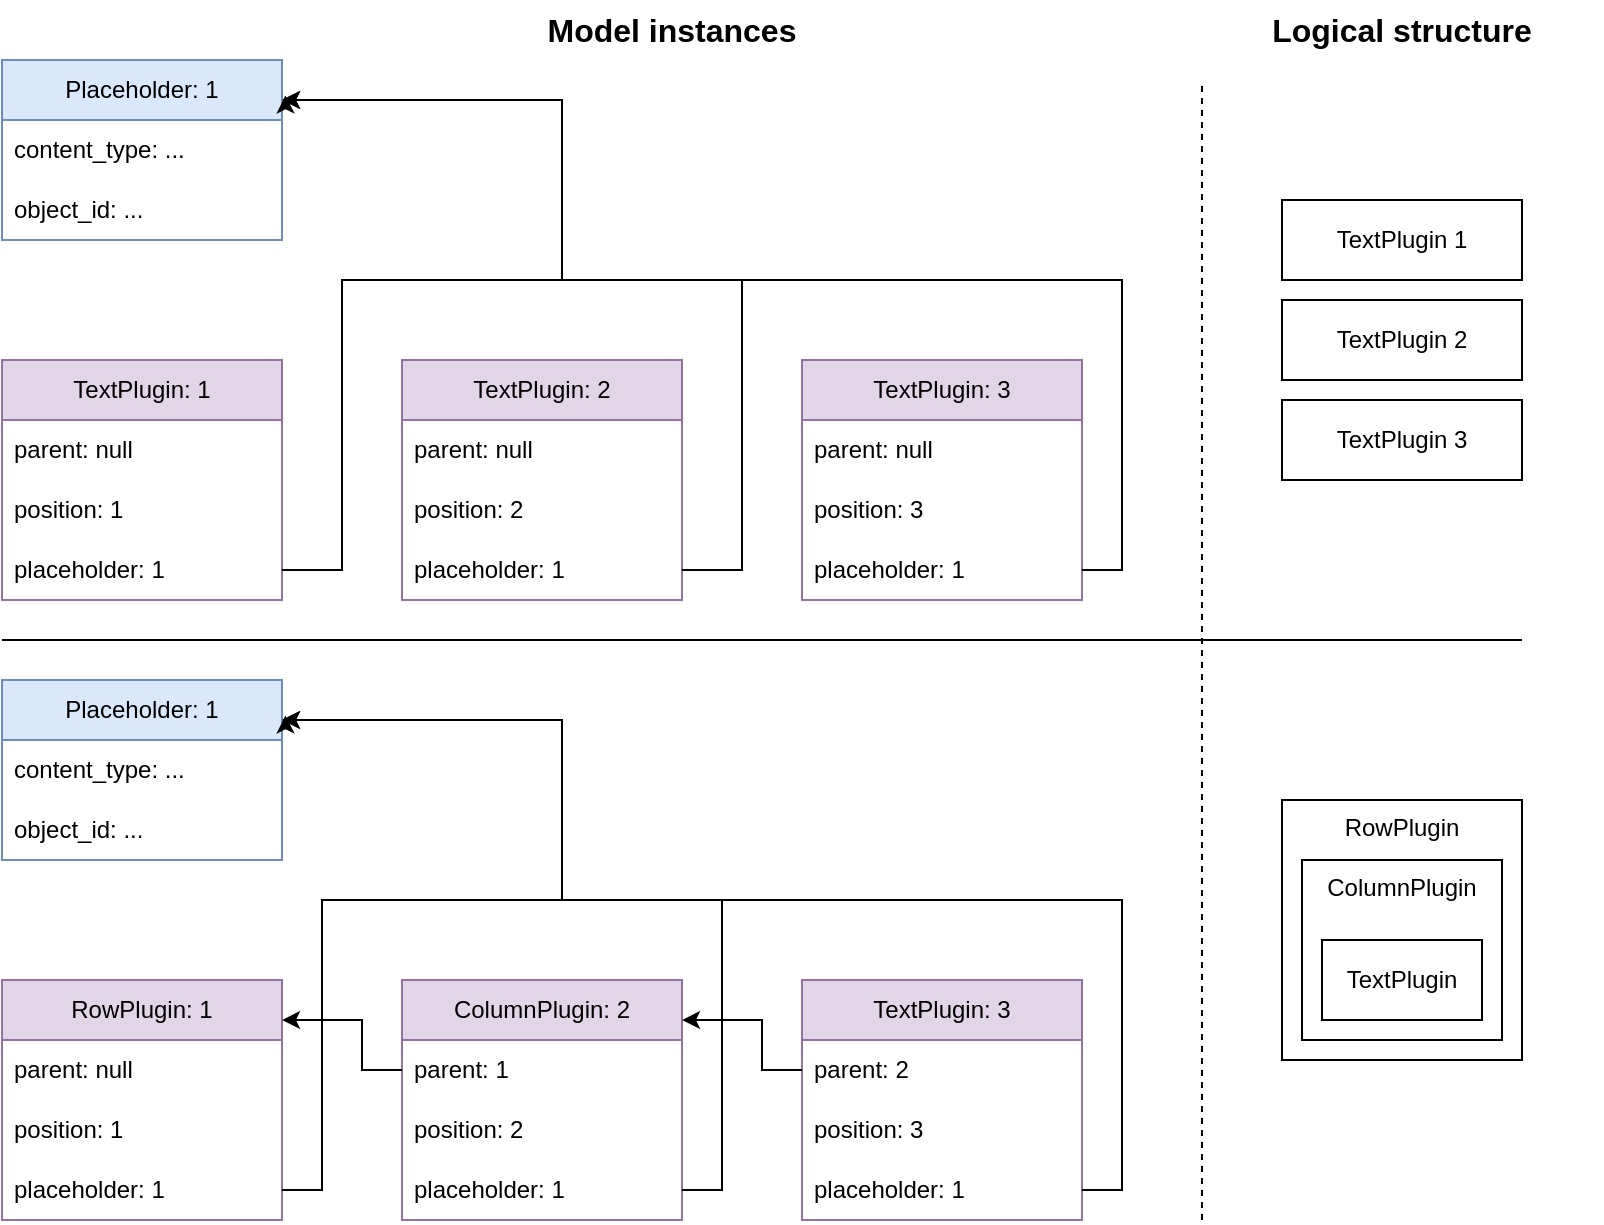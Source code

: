 <mxfile version="24.4.13" type="device">
  <diagram name="Page-1" id="PC1DnWckcRKmlqJE5ldz">
    <mxGraphModel dx="989" dy="525" grid="1" gridSize="10" guides="1" tooltips="1" connect="1" arrows="1" fold="1" page="1" pageScale="1" pageWidth="850" pageHeight="1100" math="0" shadow="0">
      <root>
        <mxCell id="0" />
        <mxCell id="1" parent="0" />
        <mxCell id="pimrG1_N6-znVZNB_-0R-1" value="TextPlugin: 1" style="swimlane;fontStyle=0;childLayout=stackLayout;horizontal=1;startSize=30;horizontalStack=0;resizeParent=1;resizeParentMax=0;resizeLast=0;collapsible=1;marginBottom=0;whiteSpace=wrap;html=1;fillColor=#e1d5e7;strokeColor=#9673a6;" vertex="1" parent="1">
          <mxGeometry x="20" y="180" width="140" height="120" as="geometry" />
        </mxCell>
        <mxCell id="pimrG1_N6-znVZNB_-0R-2" value="parent: null" style="text;strokeColor=none;fillColor=none;align=left;verticalAlign=middle;spacingLeft=4;spacingRight=4;overflow=hidden;points=[[0,0.5],[1,0.5]];portConstraint=eastwest;rotatable=0;whiteSpace=wrap;html=1;" vertex="1" parent="pimrG1_N6-znVZNB_-0R-1">
          <mxGeometry y="30" width="140" height="30" as="geometry" />
        </mxCell>
        <mxCell id="pimrG1_N6-znVZNB_-0R-3" value="position: 1" style="text;strokeColor=none;fillColor=none;align=left;verticalAlign=middle;spacingLeft=4;spacingRight=4;overflow=hidden;points=[[0,0.5],[1,0.5]];portConstraint=eastwest;rotatable=0;whiteSpace=wrap;html=1;" vertex="1" parent="pimrG1_N6-znVZNB_-0R-1">
          <mxGeometry y="60" width="140" height="30" as="geometry" />
        </mxCell>
        <mxCell id="pimrG1_N6-znVZNB_-0R-13" value="placeholder: 1" style="text;strokeColor=none;fillColor=none;align=left;verticalAlign=middle;spacingLeft=4;spacingRight=4;overflow=hidden;points=[[0,0.5],[1,0.5]];portConstraint=eastwest;rotatable=0;whiteSpace=wrap;html=1;" vertex="1" parent="pimrG1_N6-znVZNB_-0R-1">
          <mxGeometry y="90" width="140" height="30" as="geometry" />
        </mxCell>
        <mxCell id="pimrG1_N6-znVZNB_-0R-5" value="TextPlugin: 2" style="swimlane;fontStyle=0;childLayout=stackLayout;horizontal=1;startSize=30;horizontalStack=0;resizeParent=1;resizeParentMax=0;resizeLast=0;collapsible=1;marginBottom=0;whiteSpace=wrap;html=1;fillColor=#e1d5e7;strokeColor=#9673a6;" vertex="1" parent="1">
          <mxGeometry x="220" y="180" width="140" height="120" as="geometry" />
        </mxCell>
        <mxCell id="pimrG1_N6-znVZNB_-0R-6" value="parent: null" style="text;strokeColor=none;fillColor=none;align=left;verticalAlign=middle;spacingLeft=4;spacingRight=4;overflow=hidden;points=[[0,0.5],[1,0.5]];portConstraint=eastwest;rotatable=0;whiteSpace=wrap;html=1;" vertex="1" parent="pimrG1_N6-znVZNB_-0R-5">
          <mxGeometry y="30" width="140" height="30" as="geometry" />
        </mxCell>
        <mxCell id="pimrG1_N6-znVZNB_-0R-7" value="position: 2" style="text;strokeColor=none;fillColor=none;align=left;verticalAlign=middle;spacingLeft=4;spacingRight=4;overflow=hidden;points=[[0,0.5],[1,0.5]];portConstraint=eastwest;rotatable=0;whiteSpace=wrap;html=1;" vertex="1" parent="pimrG1_N6-znVZNB_-0R-5">
          <mxGeometry y="60" width="140" height="30" as="geometry" />
        </mxCell>
        <mxCell id="pimrG1_N6-znVZNB_-0R-8" value="placeholder: 1" style="text;strokeColor=none;fillColor=none;align=left;verticalAlign=middle;spacingLeft=4;spacingRight=4;overflow=hidden;points=[[0,0.5],[1,0.5]];portConstraint=eastwest;rotatable=0;whiteSpace=wrap;html=1;" vertex="1" parent="pimrG1_N6-znVZNB_-0R-5">
          <mxGeometry y="90" width="140" height="30" as="geometry" />
        </mxCell>
        <mxCell id="pimrG1_N6-znVZNB_-0R-9" value="TextPlugin: 3" style="swimlane;fontStyle=0;childLayout=stackLayout;horizontal=1;startSize=30;horizontalStack=0;resizeParent=1;resizeParentMax=0;resizeLast=0;collapsible=1;marginBottom=0;whiteSpace=wrap;html=1;fillColor=#e1d5e7;strokeColor=#9673a6;" vertex="1" parent="1">
          <mxGeometry x="420" y="180" width="140" height="120" as="geometry" />
        </mxCell>
        <mxCell id="pimrG1_N6-znVZNB_-0R-10" value="parent: null" style="text;strokeColor=none;fillColor=none;align=left;verticalAlign=middle;spacingLeft=4;spacingRight=4;overflow=hidden;points=[[0,0.5],[1,0.5]];portConstraint=eastwest;rotatable=0;whiteSpace=wrap;html=1;" vertex="1" parent="pimrG1_N6-znVZNB_-0R-9">
          <mxGeometry y="30" width="140" height="30" as="geometry" />
        </mxCell>
        <mxCell id="pimrG1_N6-znVZNB_-0R-11" value="position: 3" style="text;strokeColor=none;fillColor=none;align=left;verticalAlign=middle;spacingLeft=4;spacingRight=4;overflow=hidden;points=[[0,0.5],[1,0.5]];portConstraint=eastwest;rotatable=0;whiteSpace=wrap;html=1;" vertex="1" parent="pimrG1_N6-znVZNB_-0R-9">
          <mxGeometry y="60" width="140" height="30" as="geometry" />
        </mxCell>
        <mxCell id="pimrG1_N6-znVZNB_-0R-12" value="placeholder: 1" style="text;strokeColor=none;fillColor=none;align=left;verticalAlign=middle;spacingLeft=4;spacingRight=4;overflow=hidden;points=[[0,0.5],[1,0.5]];portConstraint=eastwest;rotatable=0;whiteSpace=wrap;html=1;" vertex="1" parent="pimrG1_N6-znVZNB_-0R-9">
          <mxGeometry y="90" width="140" height="30" as="geometry" />
        </mxCell>
        <mxCell id="pimrG1_N6-znVZNB_-0R-19" style="edgeStyle=orthogonalEdgeStyle;rounded=0;orthogonalLoop=1;jettySize=auto;html=1;startArrow=classic;startFill=1;endArrow=none;endFill=0;" edge="1" parent="1" source="pimrG1_N6-znVZNB_-0R-14" target="pimrG1_N6-znVZNB_-0R-13">
          <mxGeometry relative="1" as="geometry">
            <Array as="points">
              <mxPoint x="300" y="50" />
              <mxPoint x="300" y="140" />
              <mxPoint x="190" y="140" />
              <mxPoint x="190" y="285" />
            </Array>
          </mxGeometry>
        </mxCell>
        <mxCell id="pimrG1_N6-znVZNB_-0R-14" value="Placeholder: 1" style="swimlane;fontStyle=0;childLayout=stackLayout;horizontal=1;startSize=30;horizontalStack=0;resizeParent=1;resizeParentMax=0;resizeLast=0;collapsible=1;marginBottom=0;whiteSpace=wrap;html=1;fillColor=#dae8fc;strokeColor=#6c8ebf;" vertex="1" parent="1">
          <mxGeometry x="20" y="30" width="140" height="90" as="geometry" />
        </mxCell>
        <mxCell id="pimrG1_N6-znVZNB_-0R-17" value="&lt;div&gt;content_type: ...&lt;/div&gt;" style="text;strokeColor=none;fillColor=none;align=left;verticalAlign=middle;spacingLeft=4;spacingRight=4;overflow=hidden;points=[[0,0.5],[1,0.5]];portConstraint=eastwest;rotatable=0;whiteSpace=wrap;html=1;" vertex="1" parent="pimrG1_N6-znVZNB_-0R-14">
          <mxGeometry y="30" width="140" height="30" as="geometry" />
        </mxCell>
        <mxCell id="pimrG1_N6-znVZNB_-0R-18" value="object_id: ..." style="text;strokeColor=none;fillColor=none;align=left;verticalAlign=middle;spacingLeft=4;spacingRight=4;overflow=hidden;points=[[0,0.5],[1,0.5]];portConstraint=eastwest;rotatable=0;whiteSpace=wrap;html=1;" vertex="1" parent="pimrG1_N6-znVZNB_-0R-14">
          <mxGeometry y="60" width="140" height="30" as="geometry" />
        </mxCell>
        <mxCell id="pimrG1_N6-znVZNB_-0R-20" style="edgeStyle=orthogonalEdgeStyle;rounded=0;orthogonalLoop=1;jettySize=auto;html=1;startArrow=classic;startFill=1;endArrow=none;endFill=0;exitX=1.012;exitY=0.197;exitDx=0;exitDy=0;exitPerimeter=0;" edge="1" parent="1" source="pimrG1_N6-znVZNB_-0R-14" target="pimrG1_N6-znVZNB_-0R-8">
          <mxGeometry relative="1" as="geometry">
            <mxPoint x="300" y="120" as="sourcePoint" />
            <Array as="points">
              <mxPoint x="162" y="50" />
              <mxPoint x="300" y="50" />
              <mxPoint x="300" y="140" />
              <mxPoint x="390" y="140" />
              <mxPoint x="390" y="285" />
            </Array>
          </mxGeometry>
        </mxCell>
        <mxCell id="pimrG1_N6-znVZNB_-0R-21" style="edgeStyle=orthogonalEdgeStyle;rounded=0;orthogonalLoop=1;jettySize=auto;html=1;entryX=1;entryY=0.5;entryDx=0;entryDy=0;startArrow=classic;startFill=1;endArrow=none;endFill=0;" edge="1" parent="1" source="pimrG1_N6-znVZNB_-0R-14" target="pimrG1_N6-znVZNB_-0R-12">
          <mxGeometry relative="1" as="geometry">
            <Array as="points">
              <mxPoint x="300" y="50" />
              <mxPoint x="300" y="140" />
              <mxPoint x="580" y="140" />
              <mxPoint x="580" y="285" />
            </Array>
          </mxGeometry>
        </mxCell>
        <mxCell id="pimrG1_N6-znVZNB_-0R-22" value="" style="endArrow=none;html=1;rounded=0;" edge="1" parent="1">
          <mxGeometry width="50" height="50" relative="1" as="geometry">
            <mxPoint x="20" y="320" as="sourcePoint" />
            <mxPoint x="780" y="320" as="targetPoint" />
          </mxGeometry>
        </mxCell>
        <mxCell id="pimrG1_N6-znVZNB_-0R-23" value="RowPlugin: 1" style="swimlane;fontStyle=0;childLayout=stackLayout;horizontal=1;startSize=30;horizontalStack=0;resizeParent=1;resizeParentMax=0;resizeLast=0;collapsible=1;marginBottom=0;whiteSpace=wrap;html=1;fillColor=#e1d5e7;strokeColor=#9673a6;" vertex="1" parent="1">
          <mxGeometry x="20" y="490" width="140" height="120" as="geometry" />
        </mxCell>
        <mxCell id="pimrG1_N6-znVZNB_-0R-24" value="parent: null" style="text;strokeColor=none;fillColor=none;align=left;verticalAlign=middle;spacingLeft=4;spacingRight=4;overflow=hidden;points=[[0,0.5],[1,0.5]];portConstraint=eastwest;rotatable=0;whiteSpace=wrap;html=1;" vertex="1" parent="pimrG1_N6-znVZNB_-0R-23">
          <mxGeometry y="30" width="140" height="30" as="geometry" />
        </mxCell>
        <mxCell id="pimrG1_N6-znVZNB_-0R-25" value="position: 1" style="text;strokeColor=none;fillColor=none;align=left;verticalAlign=middle;spacingLeft=4;spacingRight=4;overflow=hidden;points=[[0,0.5],[1,0.5]];portConstraint=eastwest;rotatable=0;whiteSpace=wrap;html=1;" vertex="1" parent="pimrG1_N6-znVZNB_-0R-23">
          <mxGeometry y="60" width="140" height="30" as="geometry" />
        </mxCell>
        <mxCell id="pimrG1_N6-znVZNB_-0R-26" value="placeholder: 1" style="text;strokeColor=none;fillColor=none;align=left;verticalAlign=middle;spacingLeft=4;spacingRight=4;overflow=hidden;points=[[0,0.5],[1,0.5]];portConstraint=eastwest;rotatable=0;whiteSpace=wrap;html=1;" vertex="1" parent="pimrG1_N6-znVZNB_-0R-23">
          <mxGeometry y="90" width="140" height="30" as="geometry" />
        </mxCell>
        <mxCell id="pimrG1_N6-znVZNB_-0R-27" value="ColumnPlugin: 2" style="swimlane;fontStyle=0;childLayout=stackLayout;horizontal=1;startSize=30;horizontalStack=0;resizeParent=1;resizeParentMax=0;resizeLast=0;collapsible=1;marginBottom=0;whiteSpace=wrap;html=1;fillColor=#e1d5e7;strokeColor=#9673a6;" vertex="1" parent="1">
          <mxGeometry x="220" y="490" width="140" height="120" as="geometry" />
        </mxCell>
        <mxCell id="pimrG1_N6-znVZNB_-0R-28" value="parent: 1" style="text;strokeColor=none;fillColor=none;align=left;verticalAlign=middle;spacingLeft=4;spacingRight=4;overflow=hidden;points=[[0,0.5],[1,0.5]];portConstraint=eastwest;rotatable=0;whiteSpace=wrap;html=1;" vertex="1" parent="pimrG1_N6-znVZNB_-0R-27">
          <mxGeometry y="30" width="140" height="30" as="geometry" />
        </mxCell>
        <mxCell id="pimrG1_N6-znVZNB_-0R-29" value="position: 2" style="text;strokeColor=none;fillColor=none;align=left;verticalAlign=middle;spacingLeft=4;spacingRight=4;overflow=hidden;points=[[0,0.5],[1,0.5]];portConstraint=eastwest;rotatable=0;whiteSpace=wrap;html=1;" vertex="1" parent="pimrG1_N6-znVZNB_-0R-27">
          <mxGeometry y="60" width="140" height="30" as="geometry" />
        </mxCell>
        <mxCell id="pimrG1_N6-znVZNB_-0R-30" value="placeholder: 1" style="text;strokeColor=none;fillColor=none;align=left;verticalAlign=middle;spacingLeft=4;spacingRight=4;overflow=hidden;points=[[0,0.5],[1,0.5]];portConstraint=eastwest;rotatable=0;whiteSpace=wrap;html=1;" vertex="1" parent="pimrG1_N6-znVZNB_-0R-27">
          <mxGeometry y="90" width="140" height="30" as="geometry" />
        </mxCell>
        <mxCell id="pimrG1_N6-znVZNB_-0R-31" value="TextPlugin: 3" style="swimlane;fontStyle=0;childLayout=stackLayout;horizontal=1;startSize=30;horizontalStack=0;resizeParent=1;resizeParentMax=0;resizeLast=0;collapsible=1;marginBottom=0;whiteSpace=wrap;html=1;fillColor=#e1d5e7;strokeColor=#9673a6;" vertex="1" parent="1">
          <mxGeometry x="420" y="490" width="140" height="120" as="geometry" />
        </mxCell>
        <mxCell id="pimrG1_N6-znVZNB_-0R-32" value="parent: 2" style="text;strokeColor=none;fillColor=none;align=left;verticalAlign=middle;spacingLeft=4;spacingRight=4;overflow=hidden;points=[[0,0.5],[1,0.5]];portConstraint=eastwest;rotatable=0;whiteSpace=wrap;html=1;" vertex="1" parent="pimrG1_N6-znVZNB_-0R-31">
          <mxGeometry y="30" width="140" height="30" as="geometry" />
        </mxCell>
        <mxCell id="pimrG1_N6-znVZNB_-0R-33" value="position: 3" style="text;strokeColor=none;fillColor=none;align=left;verticalAlign=middle;spacingLeft=4;spacingRight=4;overflow=hidden;points=[[0,0.5],[1,0.5]];portConstraint=eastwest;rotatable=0;whiteSpace=wrap;html=1;" vertex="1" parent="pimrG1_N6-znVZNB_-0R-31">
          <mxGeometry y="60" width="140" height="30" as="geometry" />
        </mxCell>
        <mxCell id="pimrG1_N6-znVZNB_-0R-34" value="placeholder: 1" style="text;strokeColor=none;fillColor=none;align=left;verticalAlign=middle;spacingLeft=4;spacingRight=4;overflow=hidden;points=[[0,0.5],[1,0.5]];portConstraint=eastwest;rotatable=0;whiteSpace=wrap;html=1;" vertex="1" parent="pimrG1_N6-znVZNB_-0R-31">
          <mxGeometry y="90" width="140" height="30" as="geometry" />
        </mxCell>
        <mxCell id="pimrG1_N6-znVZNB_-0R-35" style="edgeStyle=orthogonalEdgeStyle;rounded=0;orthogonalLoop=1;jettySize=auto;html=1;startArrow=classic;startFill=1;endArrow=none;endFill=0;" edge="1" source="pimrG1_N6-znVZNB_-0R-36" target="pimrG1_N6-znVZNB_-0R-26" parent="1">
          <mxGeometry relative="1" as="geometry">
            <Array as="points">
              <mxPoint x="300" y="360" />
              <mxPoint x="300" y="450" />
              <mxPoint x="180" y="450" />
              <mxPoint x="180" y="595" />
            </Array>
          </mxGeometry>
        </mxCell>
        <mxCell id="pimrG1_N6-znVZNB_-0R-36" value="Placeholder: 1" style="swimlane;fontStyle=0;childLayout=stackLayout;horizontal=1;startSize=30;horizontalStack=0;resizeParent=1;resizeParentMax=0;resizeLast=0;collapsible=1;marginBottom=0;whiteSpace=wrap;html=1;fillColor=#dae8fc;strokeColor=#6c8ebf;" vertex="1" parent="1">
          <mxGeometry x="20" y="340" width="140" height="90" as="geometry" />
        </mxCell>
        <mxCell id="pimrG1_N6-znVZNB_-0R-37" value="&lt;div&gt;content_type: ...&lt;/div&gt;" style="text;strokeColor=none;fillColor=none;align=left;verticalAlign=middle;spacingLeft=4;spacingRight=4;overflow=hidden;points=[[0,0.5],[1,0.5]];portConstraint=eastwest;rotatable=0;whiteSpace=wrap;html=1;" vertex="1" parent="pimrG1_N6-znVZNB_-0R-36">
          <mxGeometry y="30" width="140" height="30" as="geometry" />
        </mxCell>
        <mxCell id="pimrG1_N6-znVZNB_-0R-38" value="object_id: ..." style="text;strokeColor=none;fillColor=none;align=left;verticalAlign=middle;spacingLeft=4;spacingRight=4;overflow=hidden;points=[[0,0.5],[1,0.5]];portConstraint=eastwest;rotatable=0;whiteSpace=wrap;html=1;" vertex="1" parent="pimrG1_N6-znVZNB_-0R-36">
          <mxGeometry y="60" width="140" height="30" as="geometry" />
        </mxCell>
        <mxCell id="pimrG1_N6-znVZNB_-0R-39" style="edgeStyle=orthogonalEdgeStyle;rounded=0;orthogonalLoop=1;jettySize=auto;html=1;startArrow=classic;startFill=1;endArrow=none;endFill=0;exitX=1.012;exitY=0.197;exitDx=0;exitDy=0;exitPerimeter=0;" edge="1" source="pimrG1_N6-znVZNB_-0R-36" target="pimrG1_N6-znVZNB_-0R-30" parent="1">
          <mxGeometry relative="1" as="geometry">
            <mxPoint x="300" y="430" as="sourcePoint" />
            <Array as="points">
              <mxPoint x="162" y="360" />
              <mxPoint x="300" y="360" />
              <mxPoint x="300" y="450" />
              <mxPoint x="380" y="450" />
              <mxPoint x="380" y="595" />
            </Array>
          </mxGeometry>
        </mxCell>
        <mxCell id="pimrG1_N6-znVZNB_-0R-40" style="edgeStyle=orthogonalEdgeStyle;rounded=0;orthogonalLoop=1;jettySize=auto;html=1;entryX=1;entryY=0.5;entryDx=0;entryDy=0;startArrow=classic;startFill=1;endArrow=none;endFill=0;" edge="1" source="pimrG1_N6-znVZNB_-0R-36" target="pimrG1_N6-znVZNB_-0R-34" parent="1">
          <mxGeometry relative="1" as="geometry">
            <Array as="points">
              <mxPoint x="300" y="360" />
              <mxPoint x="300" y="450" />
              <mxPoint x="580" y="450" />
              <mxPoint x="580" y="595" />
            </Array>
          </mxGeometry>
        </mxCell>
        <mxCell id="pimrG1_N6-znVZNB_-0R-41" style="edgeStyle=orthogonalEdgeStyle;rounded=0;orthogonalLoop=1;jettySize=auto;html=1;exitX=0;exitY=0.5;exitDx=0;exitDy=0;entryX=1;entryY=0.167;entryDx=0;entryDy=0;entryPerimeter=0;" edge="1" parent="1" source="pimrG1_N6-znVZNB_-0R-32" target="pimrG1_N6-znVZNB_-0R-27">
          <mxGeometry relative="1" as="geometry">
            <Array as="points">
              <mxPoint x="400" y="535" />
              <mxPoint x="400" y="510" />
            </Array>
          </mxGeometry>
        </mxCell>
        <mxCell id="pimrG1_N6-znVZNB_-0R-42" style="edgeStyle=orthogonalEdgeStyle;rounded=0;orthogonalLoop=1;jettySize=auto;html=1;exitX=0;exitY=0.5;exitDx=0;exitDy=0;entryX=1;entryY=0.167;entryDx=0;entryDy=0;entryPerimeter=0;" edge="1" parent="1" source="pimrG1_N6-znVZNB_-0R-28" target="pimrG1_N6-znVZNB_-0R-23">
          <mxGeometry relative="1" as="geometry">
            <Array as="points">
              <mxPoint x="200" y="535" />
              <mxPoint x="200" y="510" />
            </Array>
          </mxGeometry>
        </mxCell>
        <mxCell id="pimrG1_N6-znVZNB_-0R-43" value="TextPlugin 1" style="rounded=0;whiteSpace=wrap;html=1;" vertex="1" parent="1">
          <mxGeometry x="660" y="100" width="120" height="40" as="geometry" />
        </mxCell>
        <mxCell id="pimrG1_N6-znVZNB_-0R-44" value="TextPlugin 2" style="rounded=0;whiteSpace=wrap;html=1;" vertex="1" parent="1">
          <mxGeometry x="660" y="150" width="120" height="40" as="geometry" />
        </mxCell>
        <mxCell id="pimrG1_N6-znVZNB_-0R-45" value="TextPlugin 3" style="rounded=0;whiteSpace=wrap;html=1;" vertex="1" parent="1">
          <mxGeometry x="660" y="200" width="120" height="40" as="geometry" />
        </mxCell>
        <mxCell id="pimrG1_N6-znVZNB_-0R-46" value="" style="endArrow=none;dashed=1;html=1;rounded=0;" edge="1" parent="1">
          <mxGeometry width="50" height="50" relative="1" as="geometry">
            <mxPoint x="620" y="610" as="sourcePoint" />
            <mxPoint x="620" y="40" as="targetPoint" />
          </mxGeometry>
        </mxCell>
        <mxCell id="pimrG1_N6-znVZNB_-0R-47" value="RowPlugin" style="rounded=0;whiteSpace=wrap;html=1;horizontal=1;verticalAlign=top;" vertex="1" parent="1">
          <mxGeometry x="660" y="400" width="120" height="130" as="geometry" />
        </mxCell>
        <mxCell id="pimrG1_N6-znVZNB_-0R-48" value="ColumnPlugin" style="rounded=0;whiteSpace=wrap;html=1;verticalAlign=top;" vertex="1" parent="1">
          <mxGeometry x="670" y="430" width="100" height="90" as="geometry" />
        </mxCell>
        <mxCell id="pimrG1_N6-znVZNB_-0R-49" value="TextPlugin" style="rounded=0;whiteSpace=wrap;html=1;" vertex="1" parent="1">
          <mxGeometry x="680" y="470" width="80" height="40" as="geometry" />
        </mxCell>
        <mxCell id="pimrG1_N6-znVZNB_-0R-50" value="Model instances" style="text;html=1;align=center;verticalAlign=middle;whiteSpace=wrap;rounded=0;fontSize=16;fontStyle=1" vertex="1" parent="1">
          <mxGeometry x="250" width="210" height="30" as="geometry" />
        </mxCell>
        <mxCell id="pimrG1_N6-znVZNB_-0R-51" value="Logical structure" style="text;html=1;align=center;verticalAlign=middle;whiteSpace=wrap;rounded=0;fontSize=16;fontStyle=1" vertex="1" parent="1">
          <mxGeometry x="620" width="200" height="30" as="geometry" />
        </mxCell>
      </root>
    </mxGraphModel>
  </diagram>
</mxfile>
